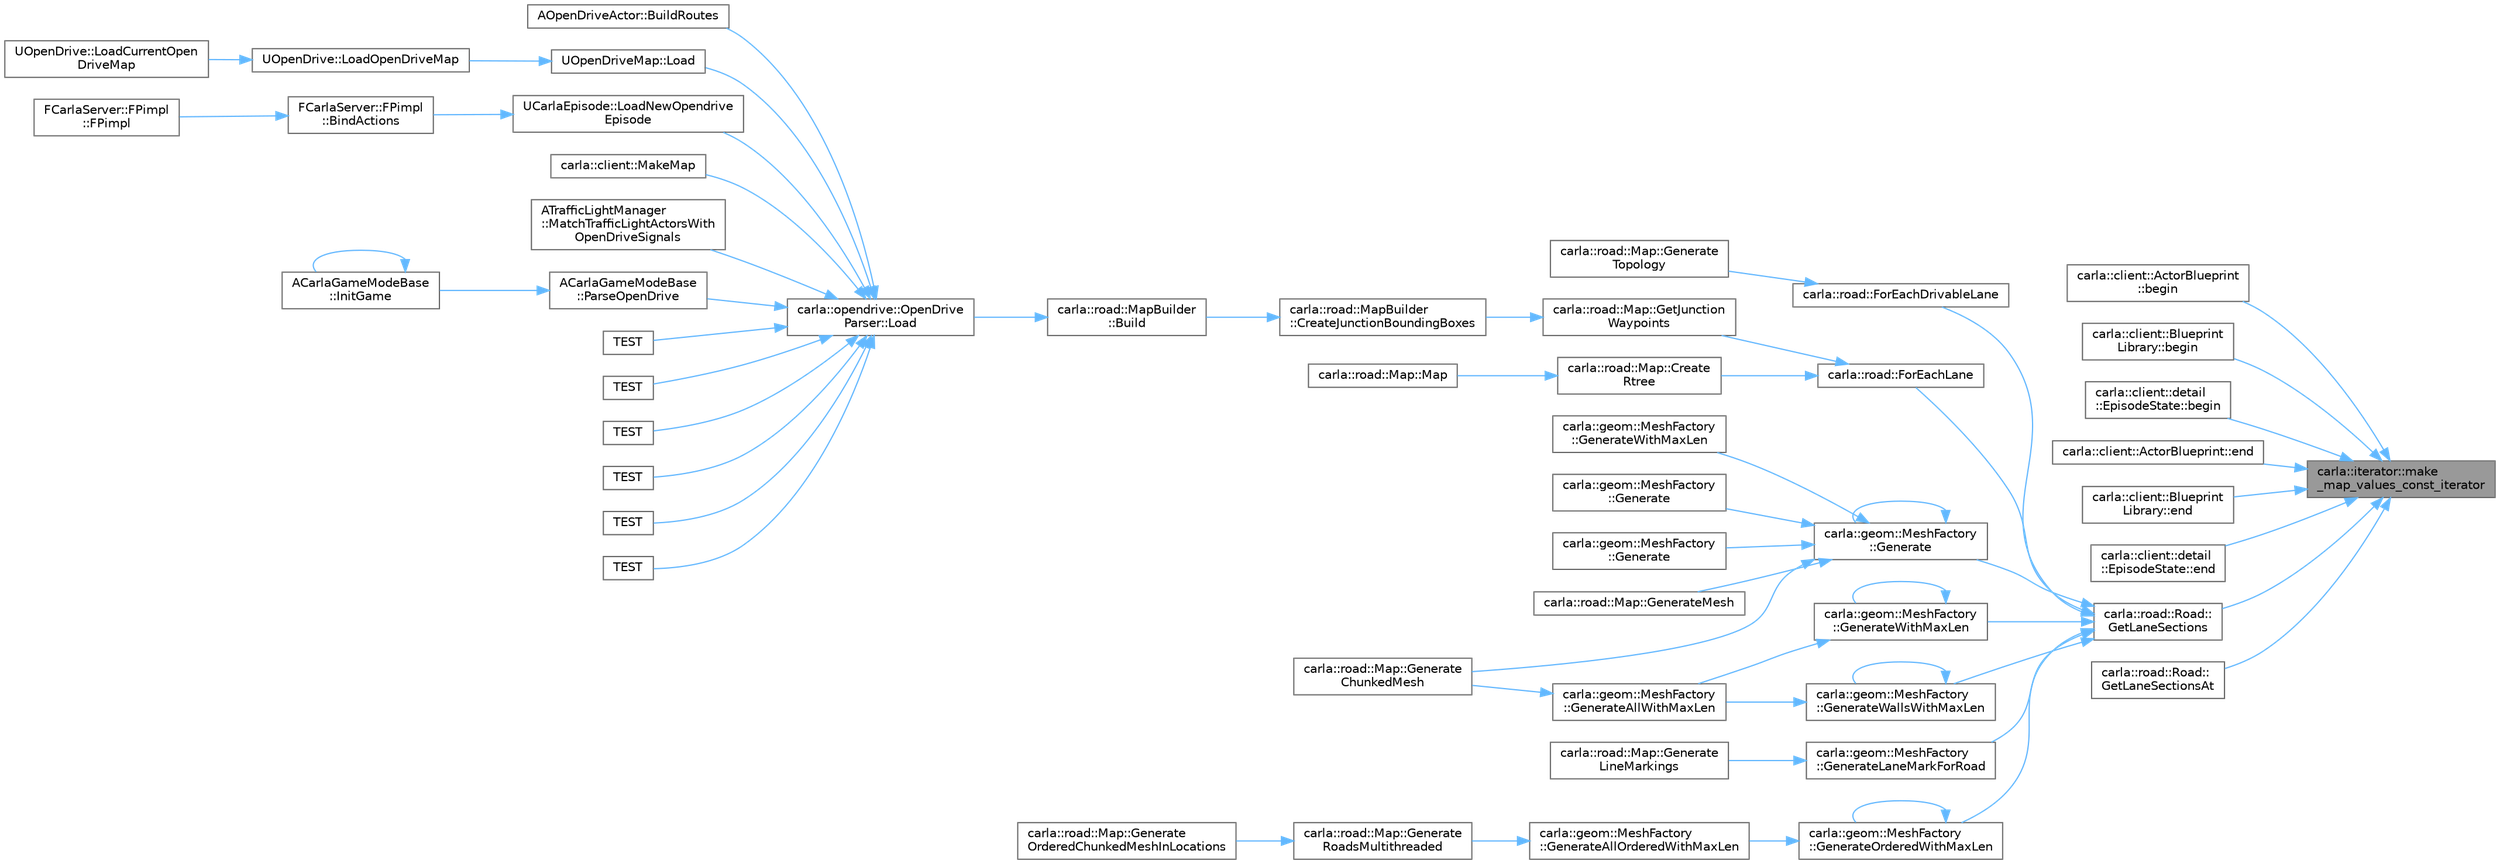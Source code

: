 digraph "carla::iterator::make_map_values_const_iterator"
{
 // INTERACTIVE_SVG=YES
 // LATEX_PDF_SIZE
  bgcolor="transparent";
  edge [fontname=Helvetica,fontsize=10,labelfontname=Helvetica,labelfontsize=10];
  node [fontname=Helvetica,fontsize=10,shape=box,height=0.2,width=0.4];
  rankdir="RL";
  Node1 [id="Node000001",label="carla::iterator::make\l_map_values_const_iterator",height=0.2,width=0.4,color="gray40", fillcolor="grey60", style="filled", fontcolor="black",tooltip="Creates an iterator over const references to the values of a map."];
  Node1 -> Node2 [id="edge1_Node000001_Node000002",dir="back",color="steelblue1",style="solid",tooltip=" "];
  Node2 [id="Node000002",label="carla::client::ActorBlueprint\l::begin",height=0.2,width=0.4,color="grey40", fillcolor="white", style="filled",URL="$d8/dd9/classcarla_1_1client_1_1ActorBlueprint.html#ab5d8259da0ddcce7c810b992db3588d6",tooltip=" "];
  Node1 -> Node3 [id="edge2_Node000001_Node000003",dir="back",color="steelblue1",style="solid",tooltip=" "];
  Node3 [id="Node000003",label="carla::client::Blueprint\lLibrary::begin",height=0.2,width=0.4,color="grey40", fillcolor="white", style="filled",URL="$df/dcc/classcarla_1_1client_1_1BlueprintLibrary.html#a5024b3185c11bd753079d2ce454605d5",tooltip=" "];
  Node1 -> Node4 [id="edge3_Node000001_Node000004",dir="back",color="steelblue1",style="solid",tooltip=" "];
  Node4 [id="Node000004",label="carla::client::detail\l::EpisodeState::begin",height=0.2,width=0.4,color="grey40", fillcolor="white", style="filled",URL="$d5/dbf/classcarla_1_1client_1_1detail_1_1EpisodeState.html#a929176f45433d43d857ff55cde4ba726",tooltip=" "];
  Node1 -> Node5 [id="edge4_Node000001_Node000005",dir="back",color="steelblue1",style="solid",tooltip=" "];
  Node5 [id="Node000005",label="carla::client::ActorBlueprint::end",height=0.2,width=0.4,color="grey40", fillcolor="white", style="filled",URL="$d8/dd9/classcarla_1_1client_1_1ActorBlueprint.html#aee38b0b763371a349d5ae42e8484befb",tooltip=" "];
  Node1 -> Node6 [id="edge5_Node000001_Node000006",dir="back",color="steelblue1",style="solid",tooltip=" "];
  Node6 [id="Node000006",label="carla::client::Blueprint\lLibrary::end",height=0.2,width=0.4,color="grey40", fillcolor="white", style="filled",URL="$df/dcc/classcarla_1_1client_1_1BlueprintLibrary.html#a0ba3db00a019b063b979316d83117159",tooltip=" "];
  Node1 -> Node7 [id="edge6_Node000001_Node000007",dir="back",color="steelblue1",style="solid",tooltip=" "];
  Node7 [id="Node000007",label="carla::client::detail\l::EpisodeState::end",height=0.2,width=0.4,color="grey40", fillcolor="white", style="filled",URL="$d5/dbf/classcarla_1_1client_1_1detail_1_1EpisodeState.html#a4c7cdafadbfde9e9a83e7e5e3485e76b",tooltip=" "];
  Node1 -> Node8 [id="edge7_Node000001_Node000008",dir="back",color="steelblue1",style="solid",tooltip=" "];
  Node8 [id="Node000008",label="carla::road::Road::\lGetLaneSections",height=0.2,width=0.4,color="grey40", fillcolor="white", style="filled",URL="$dd/de6/classcarla_1_1road_1_1Road.html#a80c9aa97b820970de38f168c1a7c5a02",tooltip=" "];
  Node8 -> Node9 [id="edge8_Node000008_Node000009",dir="back",color="steelblue1",style="solid",tooltip=" "];
  Node9 [id="Node000009",label="carla::road::ForEachDrivableLane",height=0.2,width=0.4,color="grey40", fillcolor="white", style="filled",URL="$de/d26/namespacecarla_1_1road.html#a3a42ef4bdbd89afe9f2ca742b102a288",tooltip="Return a waypoint for each drivable lane on each lane section of road."];
  Node9 -> Node10 [id="edge9_Node000009_Node000010",dir="back",color="steelblue1",style="solid",tooltip=" "];
  Node10 [id="Node000010",label="carla::road::Map::Generate\lTopology",height=0.2,width=0.4,color="grey40", fillcolor="white", style="filled",URL="$d0/d34/classcarla_1_1road_1_1Map.html#a047f3fd871248ef6cea3d7057e38830b",tooltip="Generate the minimum set of waypoints that define the topology of map."];
  Node8 -> Node11 [id="edge10_Node000008_Node000011",dir="back",color="steelblue1",style="solid",tooltip=" "];
  Node11 [id="Node000011",label="carla::road::ForEachLane",height=0.2,width=0.4,color="grey40", fillcolor="white", style="filled",URL="$de/d26/namespacecarla_1_1road.html#a97ff50680bcc7e2ebdbb158005526b6e",tooltip="Return a waypoint for each lane of the specified type on each lane section of road."];
  Node11 -> Node12 [id="edge11_Node000011_Node000012",dir="back",color="steelblue1",style="solid",tooltip=" "];
  Node12 [id="Node000012",label="carla::road::Map::Create\lRtree",height=0.2,width=0.4,color="grey40", fillcolor="white", style="filled",URL="$d0/d34/classcarla_1_1road_1_1Map.html#ad30ed42bc1a8089df7d63ec8cdfa3e72",tooltip=" "];
  Node12 -> Node13 [id="edge12_Node000012_Node000013",dir="back",color="steelblue1",style="solid",tooltip=" "];
  Node13 [id="Node000013",label="carla::road::Map::Map",height=0.2,width=0.4,color="grey40", fillcolor="white", style="filled",URL="$d0/d34/classcarla_1_1road_1_1Map.html#a8f7405072e937b732ea32c9b73bd116c",tooltip="========================================================================"];
  Node11 -> Node14 [id="edge13_Node000011_Node000014",dir="back",color="steelblue1",style="solid",tooltip=" "];
  Node14 [id="Node000014",label="carla::road::Map::GetJunction\lWaypoints",height=0.2,width=0.4,color="grey40", fillcolor="white", style="filled",URL="$d0/d34/classcarla_1_1road_1_1Map.html#adf1b3cb75595be020adbdbd325298638",tooltip="Generate waypoints of the junction"];
  Node14 -> Node15 [id="edge14_Node000014_Node000015",dir="back",color="steelblue1",style="solid",tooltip=" "];
  Node15 [id="Node000015",label="carla::road::MapBuilder\l::CreateJunctionBoundingBoxes",height=0.2,width=0.4,color="grey40", fillcolor="white", style="filled",URL="$de/d16/classcarla_1_1road_1_1MapBuilder.html#ab0d9fe008defb1501769cf62f8cadf14",tooltip="Create the bounding boxes of each junction"];
  Node15 -> Node16 [id="edge15_Node000015_Node000016",dir="back",color="steelblue1",style="solid",tooltip=" "];
  Node16 [id="Node000016",label="carla::road::MapBuilder\l::Build",height=0.2,width=0.4,color="grey40", fillcolor="white", style="filled",URL="$de/d16/classcarla_1_1road_1_1MapBuilder.html#a7b0bb12125e15fd246924aee12327e7e",tooltip=" "];
  Node16 -> Node17 [id="edge16_Node000016_Node000017",dir="back",color="steelblue1",style="solid",tooltip=" "];
  Node17 [id="Node000017",label="carla::opendrive::OpenDrive\lParser::Load",height=0.2,width=0.4,color="grey40", fillcolor="white", style="filled",URL="$de/d5a/classcarla_1_1opendrive_1_1OpenDriveParser.html#a599fd6174f30aaee59590c16503afd8a",tooltip=" "];
  Node17 -> Node18 [id="edge17_Node000017_Node000018",dir="back",color="steelblue1",style="solid",tooltip=" "];
  Node18 [id="Node000018",label="AOpenDriveActor::BuildRoutes",height=0.2,width=0.4,color="grey40", fillcolor="white", style="filled",URL="$d0/d2d/classAOpenDriveActor.html#ac8678af2b371c3a3faca8775ab1e4816",tooltip=" "];
  Node17 -> Node19 [id="edge18_Node000017_Node000019",dir="back",color="steelblue1",style="solid",tooltip=" "];
  Node19 [id="Node000019",label="UOpenDriveMap::Load",height=0.2,width=0.4,color="grey40", fillcolor="white", style="filled",URL="$d8/dfe/classUOpenDriveMap.html#a0ce422ee1f79211e6957bab1d2048348",tooltip="Load this map with an OpenDrive (XODR) file."];
  Node19 -> Node20 [id="edge19_Node000019_Node000020",dir="back",color="steelblue1",style="solid",tooltip=" "];
  Node20 [id="Node000020",label="UOpenDrive::LoadOpenDriveMap",height=0.2,width=0.4,color="grey40", fillcolor="white", style="filled",URL="$d1/d1b/classUOpenDrive.html#ac05b8dc3f340e373582945f9215081d9",tooltip="Load OpenDriveMap associated to the given MapName."];
  Node20 -> Node21 [id="edge20_Node000020_Node000021",dir="back",color="steelblue1",style="solid",tooltip=" "];
  Node21 [id="Node000021",label="UOpenDrive::LoadCurrentOpen\lDriveMap",height=0.2,width=0.4,color="grey40", fillcolor="white", style="filled",URL="$d1/d1b/classUOpenDrive.html#a4486c7ee9d4a8bf6cd2a7ca5ad7e4ece",tooltip="Load OpenDriveMap associated to the currently loaded map."];
  Node17 -> Node22 [id="edge21_Node000017_Node000022",dir="back",color="steelblue1",style="solid",tooltip=" "];
  Node22 [id="Node000022",label="UCarlaEpisode::LoadNewOpendrive\lEpisode",height=0.2,width=0.4,color="grey40", fillcolor="white", style="filled",URL="$dc/d84/classUCarlaEpisode.html#a3eeed56e0cc3cf04d266b86c5a88c3ed",tooltip="Load a new map generating the mesh from OpenDRIVE data and start a new episode."];
  Node22 -> Node23 [id="edge22_Node000022_Node000023",dir="back",color="steelblue1",style="solid",tooltip=" "];
  Node23 [id="Node000023",label="FCarlaServer::FPimpl\l::BindActions",height=0.2,width=0.4,color="grey40", fillcolor="white", style="filled",URL="$d7/d97/classFCarlaServer_1_1FPimpl.html#a675a6b572112a21e8bc011dddfd0de86",tooltip=" "];
  Node23 -> Node24 [id="edge23_Node000023_Node000024",dir="back",color="steelblue1",style="solid",tooltip=" "];
  Node24 [id="Node000024",label="FCarlaServer::FPimpl\l::FPimpl",height=0.2,width=0.4,color="grey40", fillcolor="white", style="filled",URL="$d7/d97/classFCarlaServer_1_1FPimpl.html#ab9ff29fc81bd2f9a14677941c7f7b62d",tooltip=" "];
  Node17 -> Node25 [id="edge24_Node000017_Node000025",dir="back",color="steelblue1",style="solid",tooltip=" "];
  Node25 [id="Node000025",label="carla::client::MakeMap",height=0.2,width=0.4,color="grey40", fillcolor="white", style="filled",URL="$d2/daf/namespacecarla_1_1client.html#a228b83c6429f8e3406a93a1b41eb1565",tooltip=" "];
  Node17 -> Node26 [id="edge25_Node000017_Node000026",dir="back",color="steelblue1",style="solid",tooltip=" "];
  Node26 [id="Node000026",label="ATrafficLightManager\l::MatchTrafficLightActorsWith\lOpenDriveSignals",height=0.2,width=0.4,color="grey40", fillcolor="white", style="filled",URL="$df/da5/classATrafficLightManager.html#a212893f28dfefd3883c68be7e9a7d835",tooltip=" "];
  Node17 -> Node27 [id="edge26_Node000017_Node000027",dir="back",color="steelblue1",style="solid",tooltip=" "];
  Node27 [id="Node000027",label="ACarlaGameModeBase\l::ParseOpenDrive",height=0.2,width=0.4,color="grey40", fillcolor="white", style="filled",URL="$db/de5/classACarlaGameModeBase.html#aa1cc7f6d077f3a4dcf7b1d523c9f5d2f",tooltip=" "];
  Node27 -> Node28 [id="edge27_Node000027_Node000028",dir="back",color="steelblue1",style="solid",tooltip=" "];
  Node28 [id="Node000028",label="ACarlaGameModeBase\l::InitGame",height=0.2,width=0.4,color="grey40", fillcolor="white", style="filled",URL="$db/de5/classACarlaGameModeBase.html#a5caddc59713354578997de90542ddd93",tooltip=" "];
  Node28 -> Node28 [id="edge28_Node000028_Node000028",dir="back",color="steelblue1",style="solid",tooltip=" "];
  Node17 -> Node29 [id="edge29_Node000017_Node000029",dir="back",color="steelblue1",style="solid",tooltip=" "];
  Node29 [id="Node000029",label="TEST",height=0.2,width=0.4,color="grey40", fillcolor="white", style="filled",URL="$d1/dc0/test__opendrive_8cpp.html#a95337c8716f4e9d4e8bba560dbde9e34",tooltip=" "];
  Node17 -> Node30 [id="edge30_Node000017_Node000030",dir="back",color="steelblue1",style="solid",tooltip=" "];
  Node30 [id="Node000030",label="TEST",height=0.2,width=0.4,color="grey40", fillcolor="white", style="filled",URL="$d1/dc0/test__opendrive_8cpp.html#a21ad6143dcb9642d77c0dfc031f41b2a",tooltip=" "];
  Node17 -> Node31 [id="edge31_Node000017_Node000031",dir="back",color="steelblue1",style="solid",tooltip=" "];
  Node31 [id="Node000031",label="TEST",height=0.2,width=0.4,color="grey40", fillcolor="white", style="filled",URL="$d1/dc0/test__opendrive_8cpp.html#ad3c77eb93e568426e72ddb84a31031a7",tooltip=" "];
  Node17 -> Node32 [id="edge32_Node000017_Node000032",dir="back",color="steelblue1",style="solid",tooltip=" "];
  Node32 [id="Node000032",label="TEST",height=0.2,width=0.4,color="grey40", fillcolor="white", style="filled",URL="$d1/dc0/test__opendrive_8cpp.html#aa6244d8f18c32ca7e6f0b3de79354dda",tooltip=" "];
  Node17 -> Node33 [id="edge33_Node000017_Node000033",dir="back",color="steelblue1",style="solid",tooltip=" "];
  Node33 [id="Node000033",label="TEST",height=0.2,width=0.4,color="grey40", fillcolor="white", style="filled",URL="$d1/dc0/test__opendrive_8cpp.html#ac8d924b4ffb05114a054b94c74cffa78",tooltip=" "];
  Node17 -> Node34 [id="edge34_Node000017_Node000034",dir="back",color="steelblue1",style="solid",tooltip=" "];
  Node34 [id="Node000034",label="TEST",height=0.2,width=0.4,color="grey40", fillcolor="white", style="filled",URL="$d1/dc0/test__opendrive_8cpp.html#a47478715c88bbf3920c5566107f97b94",tooltip=" "];
  Node8 -> Node35 [id="edge35_Node000008_Node000035",dir="back",color="steelblue1",style="solid",tooltip=" "];
  Node35 [id="Node000035",label="carla::geom::MeshFactory\l::Generate",height=0.2,width=0.4,color="grey40", fillcolor="white", style="filled",URL="$d6/d3d/classcarla_1_1geom_1_1MeshFactory.html#a7d1496ea84aecdf1fd4fe405a2c4da6c",tooltip="Generates a mesh that defines a road"];
  Node35 -> Node36 [id="edge36_Node000035_Node000036",dir="back",color="steelblue1",style="solid",tooltip=" "];
  Node36 [id="Node000036",label="carla::geom::MeshFactory\l::Generate",height=0.2,width=0.4,color="grey40", fillcolor="white", style="filled",URL="$d6/d3d/classcarla_1_1geom_1_1MeshFactory.html#a74986f0ff4c63da7c50b479dd2d0fc0e",tooltip="Generates a mesh that defines the whole lane"];
  Node35 -> Node37 [id="edge37_Node000035_Node000037",dir="back",color="steelblue1",style="solid",tooltip=" "];
  Node37 [id="Node000037",label="carla::geom::MeshFactory\l::Generate",height=0.2,width=0.4,color="grey40", fillcolor="white", style="filled",URL="$d6/d3d/classcarla_1_1geom_1_1MeshFactory.html#a3201cc156b5a52fe8b6aaea040f82017",tooltip="Generates a mesh that defines a lane section"];
  Node35 -> Node35 [id="edge38_Node000035_Node000035",dir="back",color="steelblue1",style="solid",tooltip=" "];
  Node35 -> Node38 [id="edge39_Node000035_Node000038",dir="back",color="steelblue1",style="solid",tooltip=" "];
  Node38 [id="Node000038",label="carla::road::Map::Generate\lChunkedMesh",height=0.2,width=0.4,color="grey40", fillcolor="white", style="filled",URL="$d0/d34/classcarla_1_1road_1_1Map.html#ab62e74383d9f1ef5a2b38951ba1d1c94",tooltip=" "];
  Node35 -> Node39 [id="edge40_Node000035_Node000039",dir="back",color="steelblue1",style="solid",tooltip=" "];
  Node39 [id="Node000039",label="carla::road::Map::GenerateMesh",height=0.2,width=0.4,color="grey40", fillcolor="white", style="filled",URL="$d0/d34/classcarla_1_1road_1_1Map.html#af8d495dd39272f46df76884d237409e8",tooltip="Buids a mesh based on the OpenDRIVE"];
  Node35 -> Node40 [id="edge41_Node000035_Node000040",dir="back",color="steelblue1",style="solid",tooltip=" "];
  Node40 [id="Node000040",label="carla::geom::MeshFactory\l::GenerateWithMaxLen",height=0.2,width=0.4,color="grey40", fillcolor="white", style="filled",URL="$d6/d3d/classcarla_1_1geom_1_1MeshFactory.html#a4f08d64f46acd0e8a4e0ff9f2c20dde2",tooltip="Generates a list of meshes that defines a lane_section with a maximum length"];
  Node8 -> Node41 [id="edge42_Node000008_Node000041",dir="back",color="steelblue1",style="solid",tooltip=" "];
  Node41 [id="Node000041",label="carla::geom::MeshFactory\l::GenerateLaneMarkForRoad",height=0.2,width=0.4,color="grey40", fillcolor="white", style="filled",URL="$d6/d3d/classcarla_1_1geom_1_1MeshFactory.html#a6228f1a0673c73589a0816085fbc2900",tooltip=" "];
  Node41 -> Node42 [id="edge43_Node000041_Node000042",dir="back",color="steelblue1",style="solid",tooltip=" "];
  Node42 [id="Node000042",label="carla::road::Map::Generate\lLineMarkings",height=0.2,width=0.4,color="grey40", fillcolor="white", style="filled",URL="$d0/d34/classcarla_1_1road_1_1Map.html#ad84d5990ccd301600bdf6863ed04dcdd",tooltip="Buids a list of meshes related with LineMarkings"];
  Node8 -> Node43 [id="edge44_Node000008_Node000043",dir="back",color="steelblue1",style="solid",tooltip=" "];
  Node43 [id="Node000043",label="carla::geom::MeshFactory\l::GenerateOrderedWithMaxLen",height=0.2,width=0.4,color="grey40", fillcolor="white", style="filled",URL="$d6/d3d/classcarla_1_1geom_1_1MeshFactory.html#ae664312708449aa9f126ac91cf44c6b6",tooltip="Generates a list of meshes that defines a road with a maximum length"];
  Node43 -> Node44 [id="edge45_Node000043_Node000044",dir="back",color="steelblue1",style="solid",tooltip=" "];
  Node44 [id="Node000044",label="carla::geom::MeshFactory\l::GenerateAllOrderedWithMaxLen",height=0.2,width=0.4,color="grey40", fillcolor="white", style="filled",URL="$d6/d3d/classcarla_1_1geom_1_1MeshFactory.html#af44a4081a35e9e4bdd52642090b589ba",tooltip=" "];
  Node44 -> Node45 [id="edge46_Node000044_Node000045",dir="back",color="steelblue1",style="solid",tooltip=" "];
  Node45 [id="Node000045",label="carla::road::Map::Generate\lRoadsMultithreaded",height=0.2,width=0.4,color="grey40", fillcolor="white", style="filled",URL="$d0/d34/classcarla_1_1road_1_1Map.html#a7382ddabc41332cbd3325ae43972b951",tooltip=" "];
  Node45 -> Node46 [id="edge47_Node000045_Node000046",dir="back",color="steelblue1",style="solid",tooltip=" "];
  Node46 [id="Node000046",label="carla::road::Map::Generate\lOrderedChunkedMeshInLocations",height=0.2,width=0.4,color="grey40", fillcolor="white", style="filled",URL="$d0/d34/classcarla_1_1road_1_1Map.html#ac77235567699cc2853177c441390fd14",tooltip=" "];
  Node43 -> Node43 [id="edge48_Node000043_Node000043",dir="back",color="steelblue1",style="solid",tooltip=" "];
  Node8 -> Node47 [id="edge49_Node000008_Node000047",dir="back",color="steelblue1",style="solid",tooltip=" "];
  Node47 [id="Node000047",label="carla::geom::MeshFactory\l::GenerateWallsWithMaxLen",height=0.2,width=0.4,color="grey40", fillcolor="white", style="filled",URL="$d6/d3d/classcarla_1_1geom_1_1MeshFactory.html#a5bb7825a0c5633404a348ccddcce20f7",tooltip="Generates a list of meshes that defines a road safety wall with a maximum length"];
  Node47 -> Node48 [id="edge50_Node000047_Node000048",dir="back",color="steelblue1",style="solid",tooltip=" "];
  Node48 [id="Node000048",label="carla::geom::MeshFactory\l::GenerateAllWithMaxLen",height=0.2,width=0.4,color="grey40", fillcolor="white", style="filled",URL="$d6/d3d/classcarla_1_1geom_1_1MeshFactory.html#ae412b9c8efc0fbcf0166900f5c107433",tooltip="Generates a chunked road with all the features needed for simulation"];
  Node48 -> Node38 [id="edge51_Node000048_Node000038",dir="back",color="steelblue1",style="solid",tooltip=" "];
  Node47 -> Node47 [id="edge52_Node000047_Node000047",dir="back",color="steelblue1",style="solid",tooltip=" "];
  Node8 -> Node49 [id="edge53_Node000008_Node000049",dir="back",color="steelblue1",style="solid",tooltip=" "];
  Node49 [id="Node000049",label="carla::geom::MeshFactory\l::GenerateWithMaxLen",height=0.2,width=0.4,color="grey40", fillcolor="white", style="filled",URL="$d6/d3d/classcarla_1_1geom_1_1MeshFactory.html#ae4ed344f3d9ed1020d78d720400bbc3a",tooltip="Generates a list of meshes that defines a road with a maximum length"];
  Node49 -> Node48 [id="edge54_Node000049_Node000048",dir="back",color="steelblue1",style="solid",tooltip=" "];
  Node49 -> Node49 [id="edge55_Node000049_Node000049",dir="back",color="steelblue1",style="solid",tooltip=" "];
  Node1 -> Node50 [id="edge56_Node000001_Node000050",dir="back",color="steelblue1",style="solid",tooltip=" "];
  Node50 [id="Node000050",label="carla::road::Road::\lGetLaneSectionsAt",height=0.2,width=0.4,color="grey40", fillcolor="white", style="filled",URL="$dd/de6/classcarla_1_1road_1_1Road.html#abae111f036e740f8be39db76bf24cd67",tooltip=" "];
}
